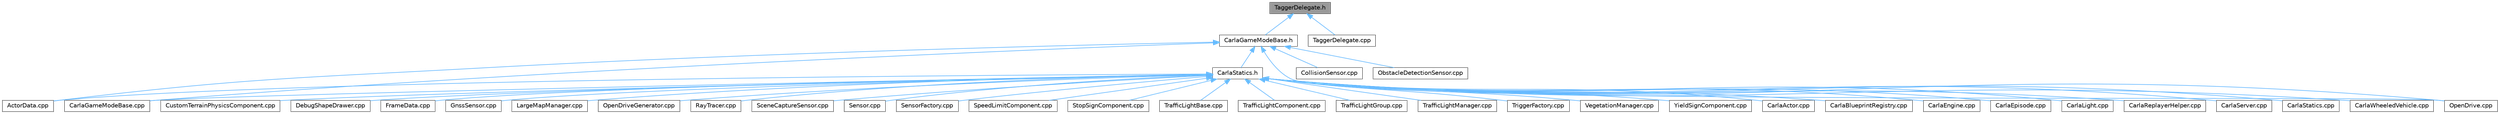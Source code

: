 digraph "TaggerDelegate.h"
{
 // INTERACTIVE_SVG=YES
 // LATEX_PDF_SIZE
  bgcolor="transparent";
  edge [fontname=Helvetica,fontsize=10,labelfontname=Helvetica,labelfontsize=10];
  node [fontname=Helvetica,fontsize=10,shape=box,height=0.2,width=0.4];
  Node1 [id="Node000001",label="TaggerDelegate.h",height=0.2,width=0.4,color="gray40", fillcolor="grey60", style="filled", fontcolor="black",tooltip=" "];
  Node1 -> Node2 [id="edge1_Node000001_Node000002",dir="back",color="steelblue1",style="solid",tooltip=" "];
  Node2 [id="Node000002",label="CarlaGameModeBase.h",height=0.2,width=0.4,color="grey40", fillcolor="white", style="filled",URL="$d3/d49/CarlaGameModeBase_8h.html",tooltip=" "];
  Node2 -> Node3 [id="edge2_Node000002_Node000003",dir="back",color="steelblue1",style="solid",tooltip=" "];
  Node3 [id="Node000003",label="ActorData.cpp",height=0.2,width=0.4,color="grey40", fillcolor="white", style="filled",URL="$da/d7f/ActorData_8cpp.html",tooltip=" "];
  Node2 -> Node4 [id="edge3_Node000002_Node000004",dir="back",color="steelblue1",style="solid",tooltip=" "];
  Node4 [id="Node000004",label="CarlaGameModeBase.cpp",height=0.2,width=0.4,color="grey40", fillcolor="white", style="filled",URL="$d0/d2e/CarlaGameModeBase_8cpp.html",tooltip=" "];
  Node2 -> Node5 [id="edge4_Node000002_Node000005",dir="back",color="steelblue1",style="solid",tooltip=" "];
  Node5 [id="Node000005",label="CarlaStatics.h",height=0.2,width=0.4,color="grey40", fillcolor="white", style="filled",URL="$d9/dc8/CarlaStatics_8h.html",tooltip=" "];
  Node5 -> Node3 [id="edge5_Node000005_Node000003",dir="back",color="steelblue1",style="solid",tooltip=" "];
  Node5 -> Node6 [id="edge6_Node000005_Node000006",dir="back",color="steelblue1",style="solid",tooltip=" "];
  Node6 [id="Node000006",label="CarlaActor.cpp",height=0.2,width=0.4,color="grey40", fillcolor="white", style="filled",URL="$d3/d43/CarlaActor_8cpp.html",tooltip=" "];
  Node5 -> Node7 [id="edge7_Node000005_Node000007",dir="back",color="steelblue1",style="solid",tooltip=" "];
  Node7 [id="Node000007",label="CarlaBlueprintRegistry.cpp",height=0.2,width=0.4,color="grey40", fillcolor="white", style="filled",URL="$d0/d3b/CarlaBlueprintRegistry_8cpp.html",tooltip=" "];
  Node5 -> Node8 [id="edge8_Node000005_Node000008",dir="back",color="steelblue1",style="solid",tooltip=" "];
  Node8 [id="Node000008",label="CarlaEngine.cpp",height=0.2,width=0.4,color="grey40", fillcolor="white", style="filled",URL="$d6/da1/CarlaEngine_8cpp.html",tooltip=" "];
  Node5 -> Node9 [id="edge9_Node000005_Node000009",dir="back",color="steelblue1",style="solid",tooltip=" "];
  Node9 [id="Node000009",label="CarlaEpisode.cpp",height=0.2,width=0.4,color="grey40", fillcolor="white", style="filled",URL="$d6/dd9/CarlaEpisode_8cpp.html",tooltip=" "];
  Node5 -> Node4 [id="edge10_Node000005_Node000004",dir="back",color="steelblue1",style="solid",tooltip=" "];
  Node5 -> Node10 [id="edge11_Node000005_Node000010",dir="back",color="steelblue1",style="solid",tooltip=" "];
  Node10 [id="Node000010",label="CarlaLight.cpp",height=0.2,width=0.4,color="grey40", fillcolor="white", style="filled",URL="$d9/d95/CarlaLight_8cpp.html",tooltip=" "];
  Node5 -> Node11 [id="edge12_Node000005_Node000011",dir="back",color="steelblue1",style="solid",tooltip=" "];
  Node11 [id="Node000011",label="CarlaReplayerHelper.cpp",height=0.2,width=0.4,color="grey40", fillcolor="white", style="filled",URL="$d2/d32/CarlaReplayerHelper_8cpp.html",tooltip=" "];
  Node5 -> Node12 [id="edge13_Node000005_Node000012",dir="back",color="steelblue1",style="solid",tooltip=" "];
  Node12 [id="Node000012",label="CarlaServer.cpp",height=0.2,width=0.4,color="grey40", fillcolor="white", style="filled",URL="$db/d6c/CarlaServer_8cpp.html",tooltip=" "];
  Node5 -> Node13 [id="edge14_Node000005_Node000013",dir="back",color="steelblue1",style="solid",tooltip=" "];
  Node13 [id="Node000013",label="CarlaStatics.cpp",height=0.2,width=0.4,color="grey40", fillcolor="white", style="filled",URL="$d5/d6e/CarlaStatics_8cpp.html",tooltip=" "];
  Node5 -> Node14 [id="edge15_Node000005_Node000014",dir="back",color="steelblue1",style="solid",tooltip=" "];
  Node14 [id="Node000014",label="CarlaWheeledVehicle.cpp",height=0.2,width=0.4,color="grey40", fillcolor="white", style="filled",URL="$dc/d65/CarlaWheeledVehicle_8cpp.html",tooltip=" "];
  Node5 -> Node15 [id="edge16_Node000005_Node000015",dir="back",color="steelblue1",style="solid",tooltip=" "];
  Node15 [id="Node000015",label="CustomTerrainPhysicsComponent.cpp",height=0.2,width=0.4,color="grey40", fillcolor="white", style="filled",URL="$d1/d59/CustomTerrainPhysicsComponent_8cpp.html",tooltip=" "];
  Node5 -> Node16 [id="edge17_Node000005_Node000016",dir="back",color="steelblue1",style="solid",tooltip=" "];
  Node16 [id="Node000016",label="DebugShapeDrawer.cpp",height=0.2,width=0.4,color="grey40", fillcolor="white", style="filled",URL="$d3/d7b/DebugShapeDrawer_8cpp.html",tooltip=" "];
  Node5 -> Node17 [id="edge18_Node000005_Node000017",dir="back",color="steelblue1",style="solid",tooltip=" "];
  Node17 [id="Node000017",label="FrameData.cpp",height=0.2,width=0.4,color="grey40", fillcolor="white", style="filled",URL="$df/d8a/FrameData_8cpp.html",tooltip=" "];
  Node5 -> Node18 [id="edge19_Node000005_Node000018",dir="back",color="steelblue1",style="solid",tooltip=" "];
  Node18 [id="Node000018",label="GnssSensor.cpp",height=0.2,width=0.4,color="grey40", fillcolor="white", style="filled",URL="$d7/d22/GnssSensor_8cpp.html",tooltip=" "];
  Node5 -> Node19 [id="edge20_Node000005_Node000019",dir="back",color="steelblue1",style="solid",tooltip=" "];
  Node19 [id="Node000019",label="LargeMapManager.cpp",height=0.2,width=0.4,color="grey40", fillcolor="white", style="filled",URL="$df/d6c/LargeMapManager_8cpp.html",tooltip=" "];
  Node5 -> Node20 [id="edge21_Node000005_Node000020",dir="back",color="steelblue1",style="solid",tooltip=" "];
  Node20 [id="Node000020",label="OpenDrive.cpp",height=0.2,width=0.4,color="grey40", fillcolor="white", style="filled",URL="$d9/d30/Unreal_2CarlaUE4_2Plugins_2Carla_2Source_2Carla_2OpenDrive_2OpenDrive_8cpp.html",tooltip=" "];
  Node5 -> Node21 [id="edge22_Node000005_Node000021",dir="back",color="steelblue1",style="solid",tooltip=" "];
  Node21 [id="Node000021",label="OpenDriveGenerator.cpp",height=0.2,width=0.4,color="grey40", fillcolor="white", style="filled",URL="$dc/d85/OpenDriveGenerator_8cpp.html",tooltip=" "];
  Node5 -> Node22 [id="edge23_Node000005_Node000022",dir="back",color="steelblue1",style="solid",tooltip=" "];
  Node22 [id="Node000022",label="RayTracer.cpp",height=0.2,width=0.4,color="grey40", fillcolor="white", style="filled",URL="$de/dc2/RayTracer_8cpp.html",tooltip=" "];
  Node5 -> Node23 [id="edge24_Node000005_Node000023",dir="back",color="steelblue1",style="solid",tooltip=" "];
  Node23 [id="Node000023",label="SceneCaptureSensor.cpp",height=0.2,width=0.4,color="grey40", fillcolor="white", style="filled",URL="$db/d2d/SceneCaptureSensor_8cpp.html",tooltip=" "];
  Node5 -> Node24 [id="edge25_Node000005_Node000024",dir="back",color="steelblue1",style="solid",tooltip=" "];
  Node24 [id="Node000024",label="Sensor.cpp",height=0.2,width=0.4,color="grey40", fillcolor="white", style="filled",URL="$d7/d16/Sensor_8cpp.html",tooltip=" "];
  Node5 -> Node25 [id="edge26_Node000005_Node000025",dir="back",color="steelblue1",style="solid",tooltip=" "];
  Node25 [id="Node000025",label="SensorFactory.cpp",height=0.2,width=0.4,color="grey40", fillcolor="white", style="filled",URL="$d0/dde/SensorFactory_8cpp.html",tooltip=" "];
  Node5 -> Node26 [id="edge27_Node000005_Node000026",dir="back",color="steelblue1",style="solid",tooltip=" "];
  Node26 [id="Node000026",label="SpeedLimitComponent.cpp",height=0.2,width=0.4,color="grey40", fillcolor="white", style="filled",URL="$d2/dd9/SpeedLimitComponent_8cpp.html",tooltip=" "];
  Node5 -> Node27 [id="edge28_Node000005_Node000027",dir="back",color="steelblue1",style="solid",tooltip=" "];
  Node27 [id="Node000027",label="StopSignComponent.cpp",height=0.2,width=0.4,color="grey40", fillcolor="white", style="filled",URL="$d6/ddb/StopSignComponent_8cpp.html",tooltip=" "];
  Node5 -> Node28 [id="edge29_Node000005_Node000028",dir="back",color="steelblue1",style="solid",tooltip=" "];
  Node28 [id="Node000028",label="TrafficLightBase.cpp",height=0.2,width=0.4,color="grey40", fillcolor="white", style="filled",URL="$d2/d40/TrafficLightBase_8cpp.html",tooltip=" "];
  Node5 -> Node29 [id="edge30_Node000005_Node000029",dir="back",color="steelblue1",style="solid",tooltip=" "];
  Node29 [id="Node000029",label="TrafficLightComponent.cpp",height=0.2,width=0.4,color="grey40", fillcolor="white", style="filled",URL="$d3/dcd/TrafficLightComponent_8cpp.html",tooltip=" "];
  Node5 -> Node30 [id="edge31_Node000005_Node000030",dir="back",color="steelblue1",style="solid",tooltip=" "];
  Node30 [id="Node000030",label="TrafficLightGroup.cpp",height=0.2,width=0.4,color="grey40", fillcolor="white", style="filled",URL="$db/d9a/TrafficLightGroup_8cpp.html",tooltip=" "];
  Node5 -> Node31 [id="edge32_Node000005_Node000031",dir="back",color="steelblue1",style="solid",tooltip=" "];
  Node31 [id="Node000031",label="TrafficLightManager.cpp",height=0.2,width=0.4,color="grey40", fillcolor="white", style="filled",URL="$d6/d3f/TrafficLightManager_8cpp.html",tooltip=" "];
  Node5 -> Node32 [id="edge33_Node000005_Node000032",dir="back",color="steelblue1",style="solid",tooltip=" "];
  Node32 [id="Node000032",label="TriggerFactory.cpp",height=0.2,width=0.4,color="grey40", fillcolor="white", style="filled",URL="$d3/da1/TriggerFactory_8cpp.html",tooltip=" "];
  Node5 -> Node33 [id="edge34_Node000005_Node000033",dir="back",color="steelblue1",style="solid",tooltip=" "];
  Node33 [id="Node000033",label="VegetationManager.cpp",height=0.2,width=0.4,color="grey40", fillcolor="white", style="filled",URL="$d7/da0/VegetationManager_8cpp.html",tooltip=" "];
  Node5 -> Node34 [id="edge35_Node000005_Node000034",dir="back",color="steelblue1",style="solid",tooltip=" "];
  Node34 [id="Node000034",label="YieldSignComponent.cpp",height=0.2,width=0.4,color="grey40", fillcolor="white", style="filled",URL="$d4/d36/YieldSignComponent_8cpp.html",tooltip=" "];
  Node2 -> Node35 [id="edge36_Node000002_Node000035",dir="back",color="steelblue1",style="solid",tooltip=" "];
  Node35 [id="Node000035",label="CollisionSensor.cpp",height=0.2,width=0.4,color="grey40", fillcolor="white", style="filled",URL="$da/df0/CollisionSensor_8cpp.html",tooltip=" "];
  Node2 -> Node36 [id="edge37_Node000002_Node000036",dir="back",color="steelblue1",style="solid",tooltip=" "];
  Node36 [id="Node000036",label="ObstacleDetectionSensor.cpp",height=0.2,width=0.4,color="grey40", fillcolor="white", style="filled",URL="$d2/d70/ObstacleDetectionSensor_8cpp.html",tooltip=" "];
  Node2 -> Node20 [id="edge38_Node000002_Node000020",dir="back",color="steelblue1",style="solid",tooltip=" "];
  Node1 -> Node37 [id="edge39_Node000001_Node000037",dir="back",color="steelblue1",style="solid",tooltip=" "];
  Node37 [id="Node000037",label="TaggerDelegate.cpp",height=0.2,width=0.4,color="grey40", fillcolor="white", style="filled",URL="$da/d31/TaggerDelegate_8cpp.html",tooltip=" "];
}
